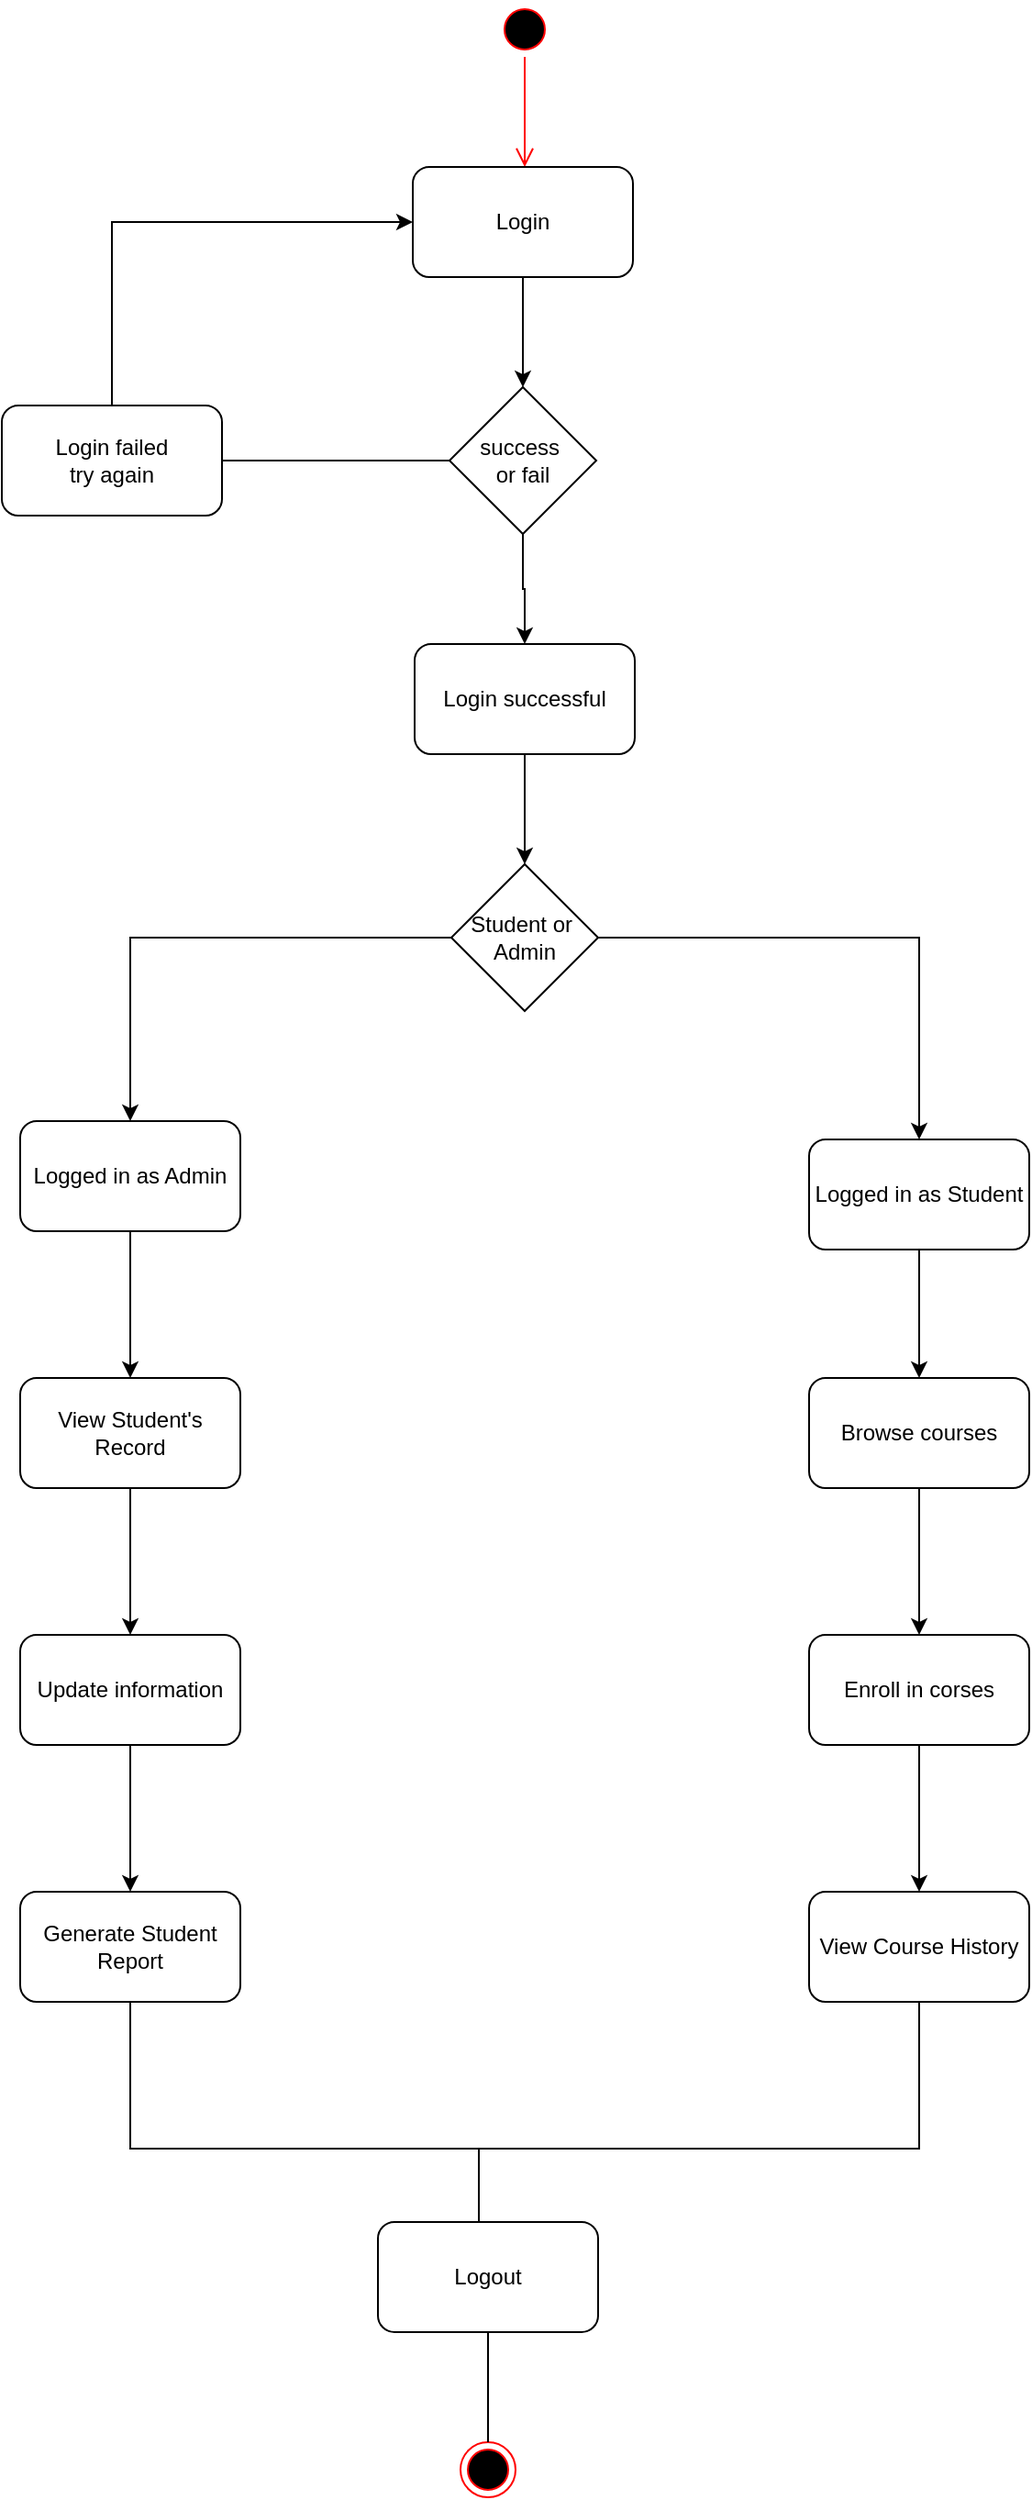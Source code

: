 <mxfile version="24.8.4">
  <diagram name="Page-1" id="Bc-jNA1TAD57I1GYi8tP">
    <mxGraphModel dx="1050" dy="557" grid="1" gridSize="10" guides="1" tooltips="1" connect="1" arrows="1" fold="1" page="1" pageScale="1" pageWidth="827" pageHeight="1169" math="0" shadow="0">
      <root>
        <mxCell id="0" />
        <mxCell id="1" parent="0" />
        <mxCell id="pFCa7R9sQBIRrRDMLa2T-1" value="" style="ellipse;html=1;shape=startState;fillColor=#000000;strokeColor=#ff0000;" vertex="1" parent="1">
          <mxGeometry x="400" y="150" width="30" height="30" as="geometry" />
        </mxCell>
        <mxCell id="pFCa7R9sQBIRrRDMLa2T-2" value="" style="edgeStyle=orthogonalEdgeStyle;html=1;verticalAlign=bottom;endArrow=open;endSize=8;strokeColor=#ff0000;rounded=0;" edge="1" parent="1" source="pFCa7R9sQBIRrRDMLa2T-1">
          <mxGeometry relative="1" as="geometry">
            <mxPoint x="415" y="240" as="targetPoint" />
          </mxGeometry>
        </mxCell>
        <mxCell id="pFCa7R9sQBIRrRDMLa2T-3" value="" style="edgeStyle=orthogonalEdgeStyle;rounded=0;orthogonalLoop=1;jettySize=auto;html=1;" edge="1" parent="1" source="pFCa7R9sQBIRrRDMLa2T-4" target="pFCa7R9sQBIRrRDMLa2T-6">
          <mxGeometry relative="1" as="geometry" />
        </mxCell>
        <mxCell id="pFCa7R9sQBIRrRDMLa2T-4" value="Login" style="rounded=1;whiteSpace=wrap;html=1;" vertex="1" parent="1">
          <mxGeometry x="354" y="240" width="120" height="60" as="geometry" />
        </mxCell>
        <mxCell id="pFCa7R9sQBIRrRDMLa2T-5" value="" style="edgeStyle=orthogonalEdgeStyle;rounded=0;orthogonalLoop=1;jettySize=auto;html=1;" edge="1" parent="1" source="pFCa7R9sQBIRrRDMLa2T-6" target="pFCa7R9sQBIRrRDMLa2T-8">
          <mxGeometry relative="1" as="geometry" />
        </mxCell>
        <mxCell id="pFCa7R9sQBIRrRDMLa2T-6" value="success&amp;nbsp;&lt;div&gt;or fail&lt;/div&gt;" style="rhombus;whiteSpace=wrap;html=1;" vertex="1" parent="1">
          <mxGeometry x="374" y="360" width="80" height="80" as="geometry" />
        </mxCell>
        <mxCell id="pFCa7R9sQBIRrRDMLa2T-7" value="" style="edgeStyle=orthogonalEdgeStyle;rounded=0;orthogonalLoop=1;jettySize=auto;html=1;" edge="1" parent="1" source="pFCa7R9sQBIRrRDMLa2T-8" target="pFCa7R9sQBIRrRDMLa2T-11">
          <mxGeometry relative="1" as="geometry" />
        </mxCell>
        <mxCell id="pFCa7R9sQBIRrRDMLa2T-8" value="Login successful" style="rounded=1;whiteSpace=wrap;html=1;" vertex="1" parent="1">
          <mxGeometry x="355" y="500" width="120" height="60" as="geometry" />
        </mxCell>
        <mxCell id="pFCa7R9sQBIRrRDMLa2T-9" value="" style="edgeStyle=orthogonalEdgeStyle;rounded=0;orthogonalLoop=1;jettySize=auto;html=1;" edge="1" parent="1" source="pFCa7R9sQBIRrRDMLa2T-11" target="pFCa7R9sQBIRrRDMLa2T-16">
          <mxGeometry relative="1" as="geometry" />
        </mxCell>
        <mxCell id="pFCa7R9sQBIRrRDMLa2T-10" value="" style="edgeStyle=orthogonalEdgeStyle;rounded=0;orthogonalLoop=1;jettySize=auto;html=1;" edge="1" parent="1" source="pFCa7R9sQBIRrRDMLa2T-11" target="pFCa7R9sQBIRrRDMLa2T-18">
          <mxGeometry relative="1" as="geometry" />
        </mxCell>
        <mxCell id="pFCa7R9sQBIRrRDMLa2T-11" value="Student or&amp;nbsp;&lt;div&gt;Admin&lt;/div&gt;" style="rhombus;whiteSpace=wrap;html=1;" vertex="1" parent="1">
          <mxGeometry x="375" y="620" width="80" height="80" as="geometry" />
        </mxCell>
        <mxCell id="pFCa7R9sQBIRrRDMLa2T-12" value="Login failed&lt;div&gt;try again&lt;/div&gt;" style="rounded=1;whiteSpace=wrap;html=1;" vertex="1" parent="1">
          <mxGeometry x="130" y="370" width="120" height="60" as="geometry" />
        </mxCell>
        <mxCell id="pFCa7R9sQBIRrRDMLa2T-13" value="" style="endArrow=none;html=1;rounded=0;exitX=1;exitY=0.5;exitDx=0;exitDy=0;entryX=0;entryY=0.5;entryDx=0;entryDy=0;" edge="1" parent="1" source="pFCa7R9sQBIRrRDMLa2T-12" target="pFCa7R9sQBIRrRDMLa2T-6">
          <mxGeometry width="50" height="50" relative="1" as="geometry">
            <mxPoint x="390" y="520" as="sourcePoint" />
            <mxPoint x="440" y="470" as="targetPoint" />
          </mxGeometry>
        </mxCell>
        <mxCell id="pFCa7R9sQBIRrRDMLa2T-14" value="" style="endArrow=classic;html=1;rounded=0;exitX=0.5;exitY=0;exitDx=0;exitDy=0;entryX=0;entryY=0.5;entryDx=0;entryDy=0;" edge="1" parent="1" source="pFCa7R9sQBIRrRDMLa2T-12" target="pFCa7R9sQBIRrRDMLa2T-4">
          <mxGeometry width="50" height="50" relative="1" as="geometry">
            <mxPoint x="390" y="520" as="sourcePoint" />
            <mxPoint x="440" y="470" as="targetPoint" />
            <Array as="points">
              <mxPoint x="190" y="270" />
            </Array>
          </mxGeometry>
        </mxCell>
        <mxCell id="pFCa7R9sQBIRrRDMLa2T-15" value="" style="edgeStyle=orthogonalEdgeStyle;rounded=0;orthogonalLoop=1;jettySize=auto;html=1;" edge="1" parent="1" source="pFCa7R9sQBIRrRDMLa2T-16" target="pFCa7R9sQBIRrRDMLa2T-25">
          <mxGeometry relative="1" as="geometry" />
        </mxCell>
        <mxCell id="pFCa7R9sQBIRrRDMLa2T-16" value="Logged in as Student" style="rounded=1;whiteSpace=wrap;html=1;" vertex="1" parent="1">
          <mxGeometry x="570" y="770" width="120" height="60" as="geometry" />
        </mxCell>
        <mxCell id="pFCa7R9sQBIRrRDMLa2T-17" value="" style="edgeStyle=orthogonalEdgeStyle;rounded=0;orthogonalLoop=1;jettySize=auto;html=1;" edge="1" parent="1" source="pFCa7R9sQBIRrRDMLa2T-18" target="pFCa7R9sQBIRrRDMLa2T-20">
          <mxGeometry relative="1" as="geometry" />
        </mxCell>
        <mxCell id="pFCa7R9sQBIRrRDMLa2T-18" value="Logged in as Admin" style="rounded=1;whiteSpace=wrap;html=1;" vertex="1" parent="1">
          <mxGeometry x="140" y="760" width="120" height="60" as="geometry" />
        </mxCell>
        <mxCell id="pFCa7R9sQBIRrRDMLa2T-19" value="" style="edgeStyle=orthogonalEdgeStyle;rounded=0;orthogonalLoop=1;jettySize=auto;html=1;" edge="1" parent="1" source="pFCa7R9sQBIRrRDMLa2T-20" target="pFCa7R9sQBIRrRDMLa2T-22">
          <mxGeometry relative="1" as="geometry" />
        </mxCell>
        <mxCell id="pFCa7R9sQBIRrRDMLa2T-20" value="View Student&#39;s Record" style="whiteSpace=wrap;html=1;rounded=1;" vertex="1" parent="1">
          <mxGeometry x="140" y="900" width="120" height="60" as="geometry" />
        </mxCell>
        <mxCell id="pFCa7R9sQBIRrRDMLa2T-21" value="" style="edgeStyle=orthogonalEdgeStyle;rounded=0;orthogonalLoop=1;jettySize=auto;html=1;" edge="1" parent="1" source="pFCa7R9sQBIRrRDMLa2T-22" target="pFCa7R9sQBIRrRDMLa2T-23">
          <mxGeometry relative="1" as="geometry" />
        </mxCell>
        <mxCell id="pFCa7R9sQBIRrRDMLa2T-22" value="Update information" style="whiteSpace=wrap;html=1;rounded=1;" vertex="1" parent="1">
          <mxGeometry x="140" y="1040" width="120" height="60" as="geometry" />
        </mxCell>
        <mxCell id="pFCa7R9sQBIRrRDMLa2T-23" value="Generate Student Report" style="whiteSpace=wrap;html=1;rounded=1;" vertex="1" parent="1">
          <mxGeometry x="140" y="1180" width="120" height="60" as="geometry" />
        </mxCell>
        <mxCell id="pFCa7R9sQBIRrRDMLa2T-24" value="" style="edgeStyle=orthogonalEdgeStyle;rounded=0;orthogonalLoop=1;jettySize=auto;html=1;" edge="1" parent="1" source="pFCa7R9sQBIRrRDMLa2T-25" target="pFCa7R9sQBIRrRDMLa2T-27">
          <mxGeometry relative="1" as="geometry" />
        </mxCell>
        <mxCell id="pFCa7R9sQBIRrRDMLa2T-25" value="Browse courses" style="whiteSpace=wrap;html=1;rounded=1;" vertex="1" parent="1">
          <mxGeometry x="570" y="900" width="120" height="60" as="geometry" />
        </mxCell>
        <mxCell id="pFCa7R9sQBIRrRDMLa2T-26" value="" style="edgeStyle=orthogonalEdgeStyle;rounded=0;orthogonalLoop=1;jettySize=auto;html=1;" edge="1" parent="1" source="pFCa7R9sQBIRrRDMLa2T-27" target="pFCa7R9sQBIRrRDMLa2T-28">
          <mxGeometry relative="1" as="geometry" />
        </mxCell>
        <mxCell id="pFCa7R9sQBIRrRDMLa2T-27" value="Enroll in corses" style="whiteSpace=wrap;html=1;rounded=1;" vertex="1" parent="1">
          <mxGeometry x="570" y="1040" width="120" height="60" as="geometry" />
        </mxCell>
        <mxCell id="pFCa7R9sQBIRrRDMLa2T-28" value="View Course History" style="whiteSpace=wrap;html=1;rounded=1;" vertex="1" parent="1">
          <mxGeometry x="570" y="1180" width="120" height="60" as="geometry" />
        </mxCell>
        <mxCell id="pFCa7R9sQBIRrRDMLa2T-29" value="" style="endArrow=none;html=1;rounded=0;" edge="1" parent="1">
          <mxGeometry width="50" height="50" relative="1" as="geometry">
            <mxPoint x="390" y="1360" as="sourcePoint" />
            <mxPoint x="200" y="1240" as="targetPoint" />
            <Array as="points">
              <mxPoint x="390" y="1320" />
              <mxPoint x="200" y="1320" />
            </Array>
          </mxGeometry>
        </mxCell>
        <mxCell id="pFCa7R9sQBIRrRDMLa2T-30" value="" style="endArrow=none;html=1;rounded=0;" edge="1" parent="1">
          <mxGeometry width="50" height="50" relative="1" as="geometry">
            <mxPoint x="390" y="1360" as="sourcePoint" />
            <mxPoint x="630" y="1240" as="targetPoint" />
            <Array as="points">
              <mxPoint x="390" y="1320" />
              <mxPoint x="630" y="1320" />
            </Array>
          </mxGeometry>
        </mxCell>
        <mxCell id="pFCa7R9sQBIRrRDMLa2T-31" value="Logout" style="rounded=1;whiteSpace=wrap;html=1;" vertex="1" parent="1">
          <mxGeometry x="335" y="1360" width="120" height="60" as="geometry" />
        </mxCell>
        <mxCell id="pFCa7R9sQBIRrRDMLa2T-32" value="" style="ellipse;html=1;shape=endState;fillColor=#000000;strokeColor=#ff0000;" vertex="1" parent="1">
          <mxGeometry x="380" y="1480" width="30" height="30" as="geometry" />
        </mxCell>
        <mxCell id="pFCa7R9sQBIRrRDMLa2T-33" value="" style="endArrow=none;html=1;rounded=0;exitX=0.5;exitY=1;exitDx=0;exitDy=0;entryX=0.5;entryY=0;entryDx=0;entryDy=0;" edge="1" parent="1" source="pFCa7R9sQBIRrRDMLa2T-31" target="pFCa7R9sQBIRrRDMLa2T-32">
          <mxGeometry width="50" height="50" relative="1" as="geometry">
            <mxPoint x="390" y="1380" as="sourcePoint" />
            <mxPoint x="440" y="1330" as="targetPoint" />
          </mxGeometry>
        </mxCell>
      </root>
    </mxGraphModel>
  </diagram>
</mxfile>
